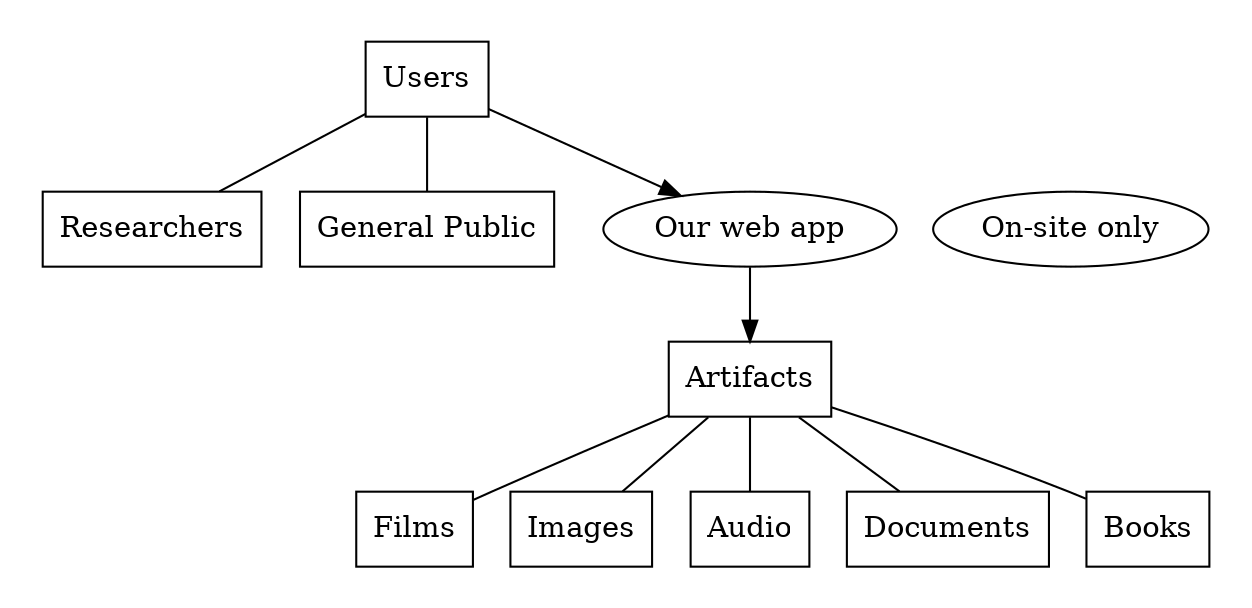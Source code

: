 // Ideal scenario

digraph domain {
  compound = true;
  node [shape=ellipse];

  subgraph noarrows {
    color = white;
    edge [dir=none];

    subgraph cluster1 {
      color = white;
      node [shape=box];
      u [label="Users"];
      r [label="Researchers"];
      g [label="General Public"];
    }

    subgraph cluster2 {
      color = white;
      node [shape=box];
      ar [label="Artifacts"];
      f [label="Films"];
      i [label="Images"];
      a [label="Audio"];
      d [label="Documents"];
      b [label="Books"];
    }

    u -> {r; g};
    ar -> {f; i; a; d; b};
  }

  subgraph cluster3 {
    color = white;
    site [label="On-site only"];
    ours [label="Our web app"];
  }

  u -> ours;
  ours -> ar;
}
